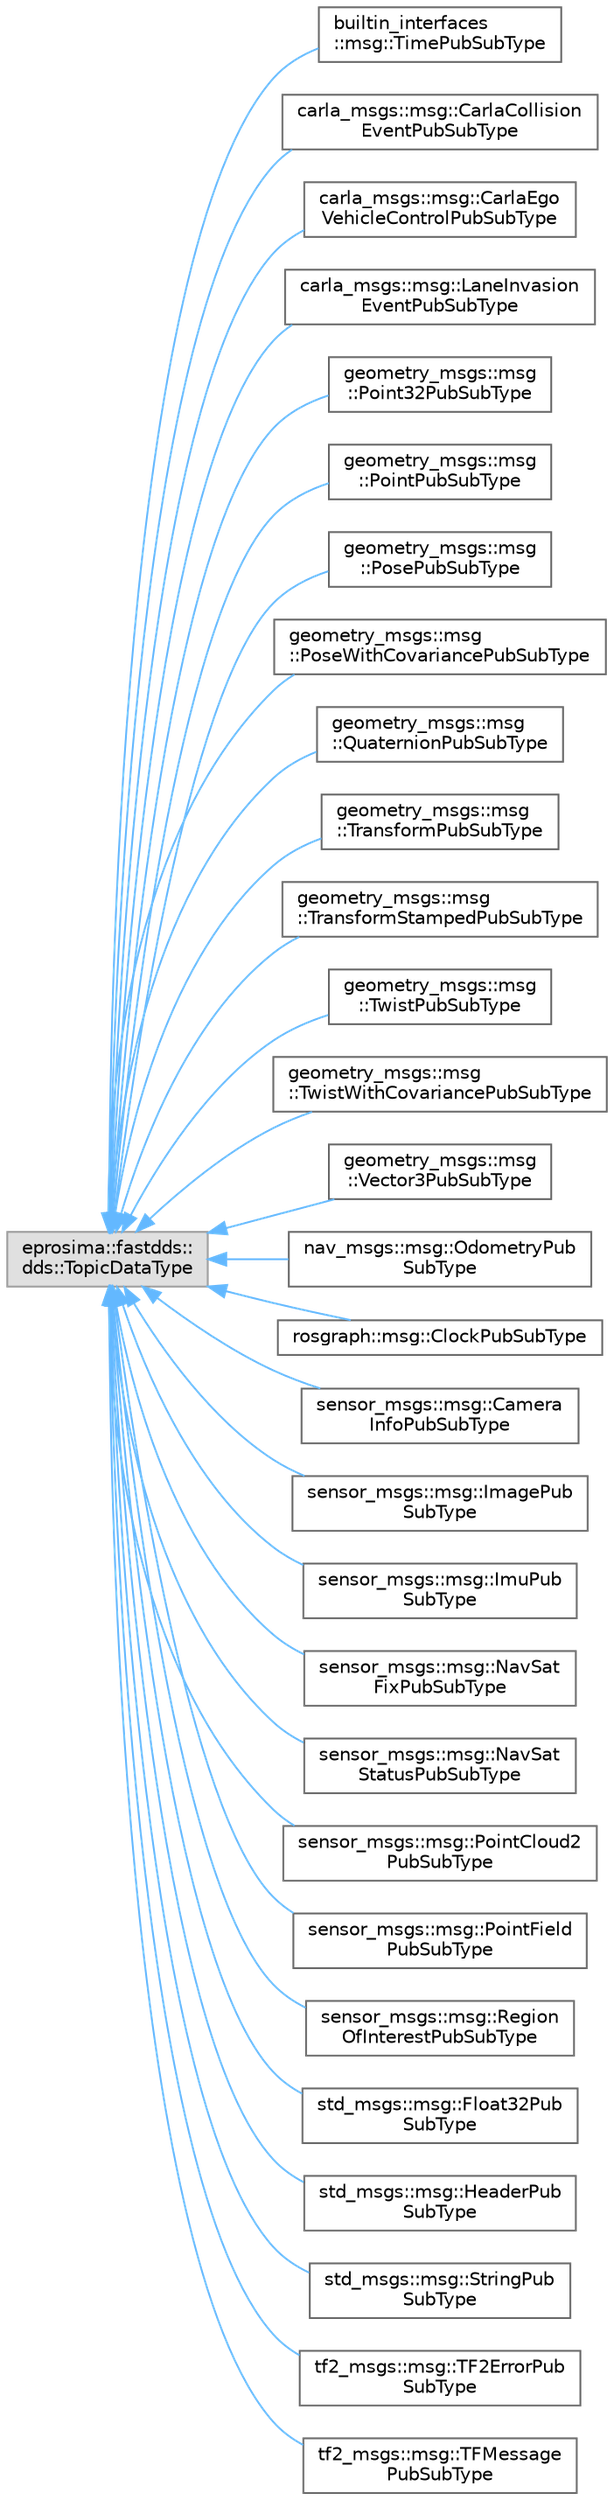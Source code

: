 digraph "类继承关系图"
{
 // INTERACTIVE_SVG=YES
 // LATEX_PDF_SIZE
  bgcolor="transparent";
  edge [fontname=Helvetica,fontsize=10,labelfontname=Helvetica,labelfontsize=10];
  node [fontname=Helvetica,fontsize=10,shape=box,height=0.2,width=0.4];
  rankdir="LR";
  Node0 [id="Node000000",label="eprosima::fastdds::\ldds::TopicDataType",height=0.2,width=0.4,color="grey60", fillcolor="#E0E0E0", style="filled",tooltip=" "];
  Node0 -> Node1 [id="edge141_Node000000_Node000001",dir="back",color="steelblue1",style="solid",tooltip=" "];
  Node1 [id="Node000001",label="builtin_interfaces\l::msg::TimePubSubType",height=0.2,width=0.4,color="grey40", fillcolor="white", style="filled",URL="$d6/d56/classbuiltin__interfaces_1_1msg_1_1TimePubSubType.html",tooltip="This class represents the TopicDataType of the type Time defined by the user in the IDL file."];
  Node0 -> Node2 [id="edge142_Node000000_Node000002",dir="back",color="steelblue1",style="solid",tooltip=" "];
  Node2 [id="Node000002",label="carla_msgs::msg::CarlaCollision\lEventPubSubType",height=0.2,width=0.4,color="grey40", fillcolor="white", style="filled",URL="$d8/db8/classcarla__msgs_1_1msg_1_1CarlaCollisionEventPubSubType.html",tooltip="This class represents the TopicDataType of the type CarlaCollisionEvent defined by the user in the ID..."];
  Node0 -> Node3 [id="edge143_Node000000_Node000003",dir="back",color="steelblue1",style="solid",tooltip=" "];
  Node3 [id="Node000003",label="carla_msgs::msg::CarlaEgo\lVehicleControlPubSubType",height=0.2,width=0.4,color="grey40", fillcolor="white", style="filled",URL="$d2/d09/classcarla__msgs_1_1msg_1_1CarlaEgoVehicleControlPubSubType.html",tooltip="This class represents the TopicDataType of the type CarlaEgoVehicleControl defined by the user in the..."];
  Node0 -> Node4 [id="edge144_Node000000_Node000004",dir="back",color="steelblue1",style="solid",tooltip=" "];
  Node4 [id="Node000004",label="carla_msgs::msg::LaneInvasion\lEventPubSubType",height=0.2,width=0.4,color="grey40", fillcolor="white", style="filled",URL="$da/df3/classcarla__msgs_1_1msg_1_1LaneInvasionEventPubSubType.html",tooltip="This class represents the TopicDataType of the type LaneInvasionEvent defined by the user in the IDL ..."];
  Node0 -> Node5 [id="edge145_Node000000_Node000005",dir="back",color="steelblue1",style="solid",tooltip=" "];
  Node5 [id="Node000005",label="geometry_msgs::msg\l::Point32PubSubType",height=0.2,width=0.4,color="grey40", fillcolor="white", style="filled",URL="$d8/dab/classgeometry__msgs_1_1msg_1_1Point32PubSubType.html",tooltip="This class represents the TopicDataType of the type Point32 defined by the user in the IDL file."];
  Node0 -> Node6 [id="edge146_Node000000_Node000006",dir="back",color="steelblue1",style="solid",tooltip=" "];
  Node6 [id="Node000006",label="geometry_msgs::msg\l::PointPubSubType",height=0.2,width=0.4,color="grey40", fillcolor="white", style="filled",URL="$df/d78/classgeometry__msgs_1_1msg_1_1PointPubSubType.html",tooltip="This class represents the TopicDataType of the type Point defined by the user in the IDL file."];
  Node0 -> Node7 [id="edge147_Node000000_Node000007",dir="back",color="steelblue1",style="solid",tooltip=" "];
  Node7 [id="Node000007",label="geometry_msgs::msg\l::PosePubSubType",height=0.2,width=0.4,color="grey40", fillcolor="white", style="filled",URL="$d1/dc0/classgeometry__msgs_1_1msg_1_1PosePubSubType.html",tooltip="This class represents the TopicDataType of the type Pose defined by the user in the IDL file."];
  Node0 -> Node8 [id="edge148_Node000000_Node000008",dir="back",color="steelblue1",style="solid",tooltip=" "];
  Node8 [id="Node000008",label="geometry_msgs::msg\l::PoseWithCovariancePubSubType",height=0.2,width=0.4,color="grey40", fillcolor="white", style="filled",URL="$dd/d2f/classgeometry__msgs_1_1msg_1_1PoseWithCovariancePubSubType.html",tooltip="This class represents the TopicDataType of the type PoseWithCovariance defined by the user in the IDL..."];
  Node0 -> Node9 [id="edge149_Node000000_Node000009",dir="back",color="steelblue1",style="solid",tooltip=" "];
  Node9 [id="Node000009",label="geometry_msgs::msg\l::QuaternionPubSubType",height=0.2,width=0.4,color="grey40", fillcolor="white", style="filled",URL="$d5/d1a/classgeometry__msgs_1_1msg_1_1QuaternionPubSubType.html",tooltip="This class represents the TopicDataType of the type Quaternion defined by the user in the IDL file."];
  Node0 -> Node10 [id="edge150_Node000000_Node000010",dir="back",color="steelblue1",style="solid",tooltip=" "];
  Node10 [id="Node000010",label="geometry_msgs::msg\l::TransformPubSubType",height=0.2,width=0.4,color="grey40", fillcolor="white", style="filled",URL="$d7/d54/classgeometry__msgs_1_1msg_1_1TransformPubSubType.html",tooltip="This class represents the TopicDataType of the type Transform defined by the user in the IDL file."];
  Node0 -> Node11 [id="edge151_Node000000_Node000011",dir="back",color="steelblue1",style="solid",tooltip=" "];
  Node11 [id="Node000011",label="geometry_msgs::msg\l::TransformStampedPubSubType",height=0.2,width=0.4,color="grey40", fillcolor="white", style="filled",URL="$d0/d21/classgeometry__msgs_1_1msg_1_1TransformStampedPubSubType.html",tooltip="This class represents the TopicDataType of the type TransformStamped defined by the user in the IDL f..."];
  Node0 -> Node12 [id="edge152_Node000000_Node000012",dir="back",color="steelblue1",style="solid",tooltip=" "];
  Node12 [id="Node000012",label="geometry_msgs::msg\l::TwistPubSubType",height=0.2,width=0.4,color="grey40", fillcolor="white", style="filled",URL="$d1/d91/classgeometry__msgs_1_1msg_1_1TwistPubSubType.html",tooltip="This class represents the TopicDataType of the type Twist defined by the user in the IDL file."];
  Node0 -> Node13 [id="edge153_Node000000_Node000013",dir="back",color="steelblue1",style="solid",tooltip=" "];
  Node13 [id="Node000013",label="geometry_msgs::msg\l::TwistWithCovariancePubSubType",height=0.2,width=0.4,color="grey40", fillcolor="white", style="filled",URL="$d7/d1f/classgeometry__msgs_1_1msg_1_1TwistWithCovariancePubSubType.html",tooltip="This class represents the TopicDataType of the type TwistWithCovariance defined by the user in the ID..."];
  Node0 -> Node14 [id="edge154_Node000000_Node000014",dir="back",color="steelblue1",style="solid",tooltip=" "];
  Node14 [id="Node000014",label="geometry_msgs::msg\l::Vector3PubSubType",height=0.2,width=0.4,color="grey40", fillcolor="white", style="filled",URL="$d8/d74/classgeometry__msgs_1_1msg_1_1Vector3PubSubType.html",tooltip="This class represents the TopicDataType of the type Vector3 defined by the user in the IDL file."];
  Node0 -> Node15 [id="edge155_Node000000_Node000015",dir="back",color="steelblue1",style="solid",tooltip=" "];
  Node15 [id="Node000015",label="nav_msgs::msg::OdometryPub\lSubType",height=0.2,width=0.4,color="grey40", fillcolor="white", style="filled",URL="$dc/dc5/classnav__msgs_1_1msg_1_1OdometryPubSubType.html",tooltip="This class represents the TopicDataType of the type Odometry defined by the user in the IDL file."];
  Node0 -> Node16 [id="edge156_Node000000_Node000016",dir="back",color="steelblue1",style="solid",tooltip=" "];
  Node16 [id="Node000016",label="rosgraph::msg::ClockPubSubType",height=0.2,width=0.4,color="grey40", fillcolor="white", style="filled",URL="$d4/df0/classrosgraph_1_1msg_1_1ClockPubSubType.html",tooltip="This class represents the TopicDataType of the type Clock defined by the user in the IDL file."];
  Node0 -> Node17 [id="edge157_Node000000_Node000017",dir="back",color="steelblue1",style="solid",tooltip=" "];
  Node17 [id="Node000017",label="sensor_msgs::msg::Camera\lInfoPubSubType",height=0.2,width=0.4,color="grey40", fillcolor="white", style="filled",URL="$d4/d4d/classsensor__msgs_1_1msg_1_1CameraInfoPubSubType.html",tooltip="This class represents the TopicDataType of the type CameraInfo defined by the user in the IDL file."];
  Node0 -> Node18 [id="edge158_Node000000_Node000018",dir="back",color="steelblue1",style="solid",tooltip=" "];
  Node18 [id="Node000018",label="sensor_msgs::msg::ImagePub\lSubType",height=0.2,width=0.4,color="grey40", fillcolor="white", style="filled",URL="$d2/d1e/classsensor__msgs_1_1msg_1_1ImagePubSubType.html",tooltip="This class represents the TopicDataType of the type Image defined by the user in the IDL file."];
  Node0 -> Node19 [id="edge159_Node000000_Node000019",dir="back",color="steelblue1",style="solid",tooltip=" "];
  Node19 [id="Node000019",label="sensor_msgs::msg::ImuPub\lSubType",height=0.2,width=0.4,color="grey40", fillcolor="white", style="filled",URL="$d5/dcf/classsensor__msgs_1_1msg_1_1ImuPubSubType.html",tooltip="This class represents the TopicDataType of the type Imu defined by the user in the IDL file."];
  Node0 -> Node20 [id="edge160_Node000000_Node000020",dir="back",color="steelblue1",style="solid",tooltip=" "];
  Node20 [id="Node000020",label="sensor_msgs::msg::NavSat\lFixPubSubType",height=0.2,width=0.4,color="grey40", fillcolor="white", style="filled",URL="$d9/dc9/classsensor__msgs_1_1msg_1_1NavSatFixPubSubType.html",tooltip="This class represents the TopicDataType of the type NavSatFix defined by the user in the IDL file."];
  Node0 -> Node21 [id="edge161_Node000000_Node000021",dir="back",color="steelblue1",style="solid",tooltip=" "];
  Node21 [id="Node000021",label="sensor_msgs::msg::NavSat\lStatusPubSubType",height=0.2,width=0.4,color="grey40", fillcolor="white", style="filled",URL="$d5/db1/classsensor__msgs_1_1msg_1_1NavSatStatusPubSubType.html",tooltip="This class represents the TopicDataType of the type NavSatStatus defined by the user in the IDL file."];
  Node0 -> Node22 [id="edge162_Node000000_Node000022",dir="back",color="steelblue1",style="solid",tooltip=" "];
  Node22 [id="Node000022",label="sensor_msgs::msg::PointCloud2\lPubSubType",height=0.2,width=0.4,color="grey40", fillcolor="white", style="filled",URL="$d8/dd0/classsensor__msgs_1_1msg_1_1PointCloud2PubSubType.html",tooltip="This class represents the TopicDataType of the type PointCloud2 defined by the user in the IDL file."];
  Node0 -> Node23 [id="edge163_Node000000_Node000023",dir="back",color="steelblue1",style="solid",tooltip=" "];
  Node23 [id="Node000023",label="sensor_msgs::msg::PointField\lPubSubType",height=0.2,width=0.4,color="grey40", fillcolor="white", style="filled",URL="$d9/d30/classsensor__msgs_1_1msg_1_1PointFieldPubSubType.html",tooltip="This class represents the TopicDataType of the type PointField defined by the user in the IDL file."];
  Node0 -> Node24 [id="edge164_Node000000_Node000024",dir="back",color="steelblue1",style="solid",tooltip=" "];
  Node24 [id="Node000024",label="sensor_msgs::msg::Region\lOfInterestPubSubType",height=0.2,width=0.4,color="grey40", fillcolor="white", style="filled",URL="$d3/d0b/classsensor__msgs_1_1msg_1_1RegionOfInterestPubSubType.html",tooltip="This class represents the TopicDataType of the type RegionOfInterest defined by the user in the IDL f..."];
  Node0 -> Node25 [id="edge165_Node000000_Node000025",dir="back",color="steelblue1",style="solid",tooltip=" "];
  Node25 [id="Node000025",label="std_msgs::msg::Float32Pub\lSubType",height=0.2,width=0.4,color="grey40", fillcolor="white", style="filled",URL="$d4/d19/classstd__msgs_1_1msg_1_1Float32PubSubType.html",tooltip="This class represents the TopicDataType of the type Float32 defined by the user in the IDL file."];
  Node0 -> Node26 [id="edge166_Node000000_Node000026",dir="back",color="steelblue1",style="solid",tooltip=" "];
  Node26 [id="Node000026",label="std_msgs::msg::HeaderPub\lSubType",height=0.2,width=0.4,color="grey40", fillcolor="white", style="filled",URL="$d2/dde/classstd__msgs_1_1msg_1_1HeaderPubSubType.html",tooltip="This class represents the TopicDataType of the type Header defined by the user in the IDL file."];
  Node0 -> Node27 [id="edge167_Node000000_Node000027",dir="back",color="steelblue1",style="solid",tooltip=" "];
  Node27 [id="Node000027",label="std_msgs::msg::StringPub\lSubType",height=0.2,width=0.4,color="grey40", fillcolor="white", style="filled",URL="$d4/d50/classstd__msgs_1_1msg_1_1StringPubSubType.html",tooltip="This class represents the TopicDataType of the type String defined by the user in the IDL file."];
  Node0 -> Node28 [id="edge168_Node000000_Node000028",dir="back",color="steelblue1",style="solid",tooltip=" "];
  Node28 [id="Node000028",label="tf2_msgs::msg::TF2ErrorPub\lSubType",height=0.2,width=0.4,color="grey40", fillcolor="white", style="filled",URL="$d5/da0/classtf2__msgs_1_1msg_1_1TF2ErrorPubSubType.html",tooltip="This class represents the TopicDataType of the type TF2Error defined by the user in the IDL file."];
  Node0 -> Node29 [id="edge169_Node000000_Node000029",dir="back",color="steelblue1",style="solid",tooltip=" "];
  Node29 [id="Node000029",label="tf2_msgs::msg::TFMessage\lPubSubType",height=0.2,width=0.4,color="grey40", fillcolor="white", style="filled",URL="$d4/d71/classtf2__msgs_1_1msg_1_1TFMessagePubSubType.html",tooltip="This class represents the TopicDataType of the type TFMessage defined by the user in the IDL file."];
}
